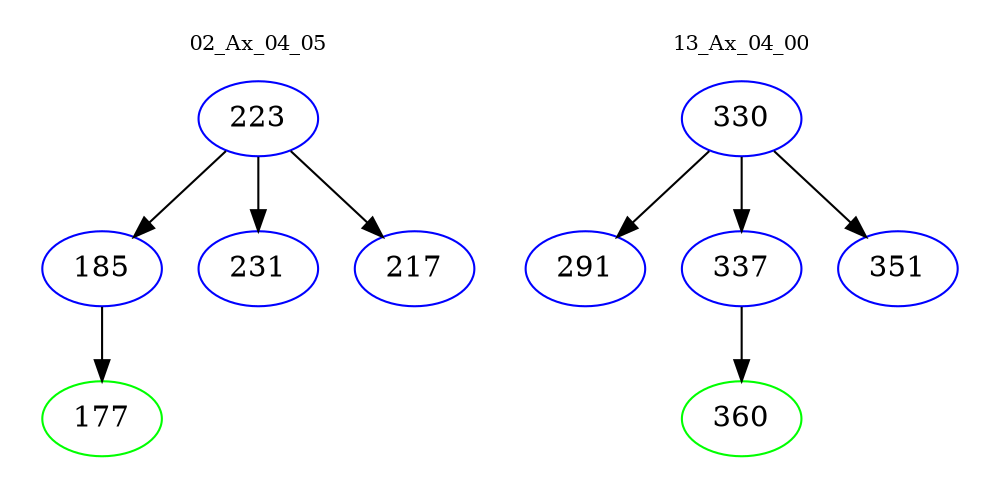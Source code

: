 digraph{
subgraph cluster_0 {
color = white
label = "02_Ax_04_05";
fontsize=10;
T0_223 [label="223", color="blue"]
T0_223 -> T0_185 [color="black"]
T0_185 [label="185", color="blue"]
T0_185 -> T0_177 [color="black"]
T0_177 [label="177", color="green"]
T0_223 -> T0_231 [color="black"]
T0_231 [label="231", color="blue"]
T0_223 -> T0_217 [color="black"]
T0_217 [label="217", color="blue"]
}
subgraph cluster_1 {
color = white
label = "13_Ax_04_00";
fontsize=10;
T1_330 [label="330", color="blue"]
T1_330 -> T1_291 [color="black"]
T1_291 [label="291", color="blue"]
T1_330 -> T1_337 [color="black"]
T1_337 [label="337", color="blue"]
T1_337 -> T1_360 [color="black"]
T1_360 [label="360", color="green"]
T1_330 -> T1_351 [color="black"]
T1_351 [label="351", color="blue"]
}
}
